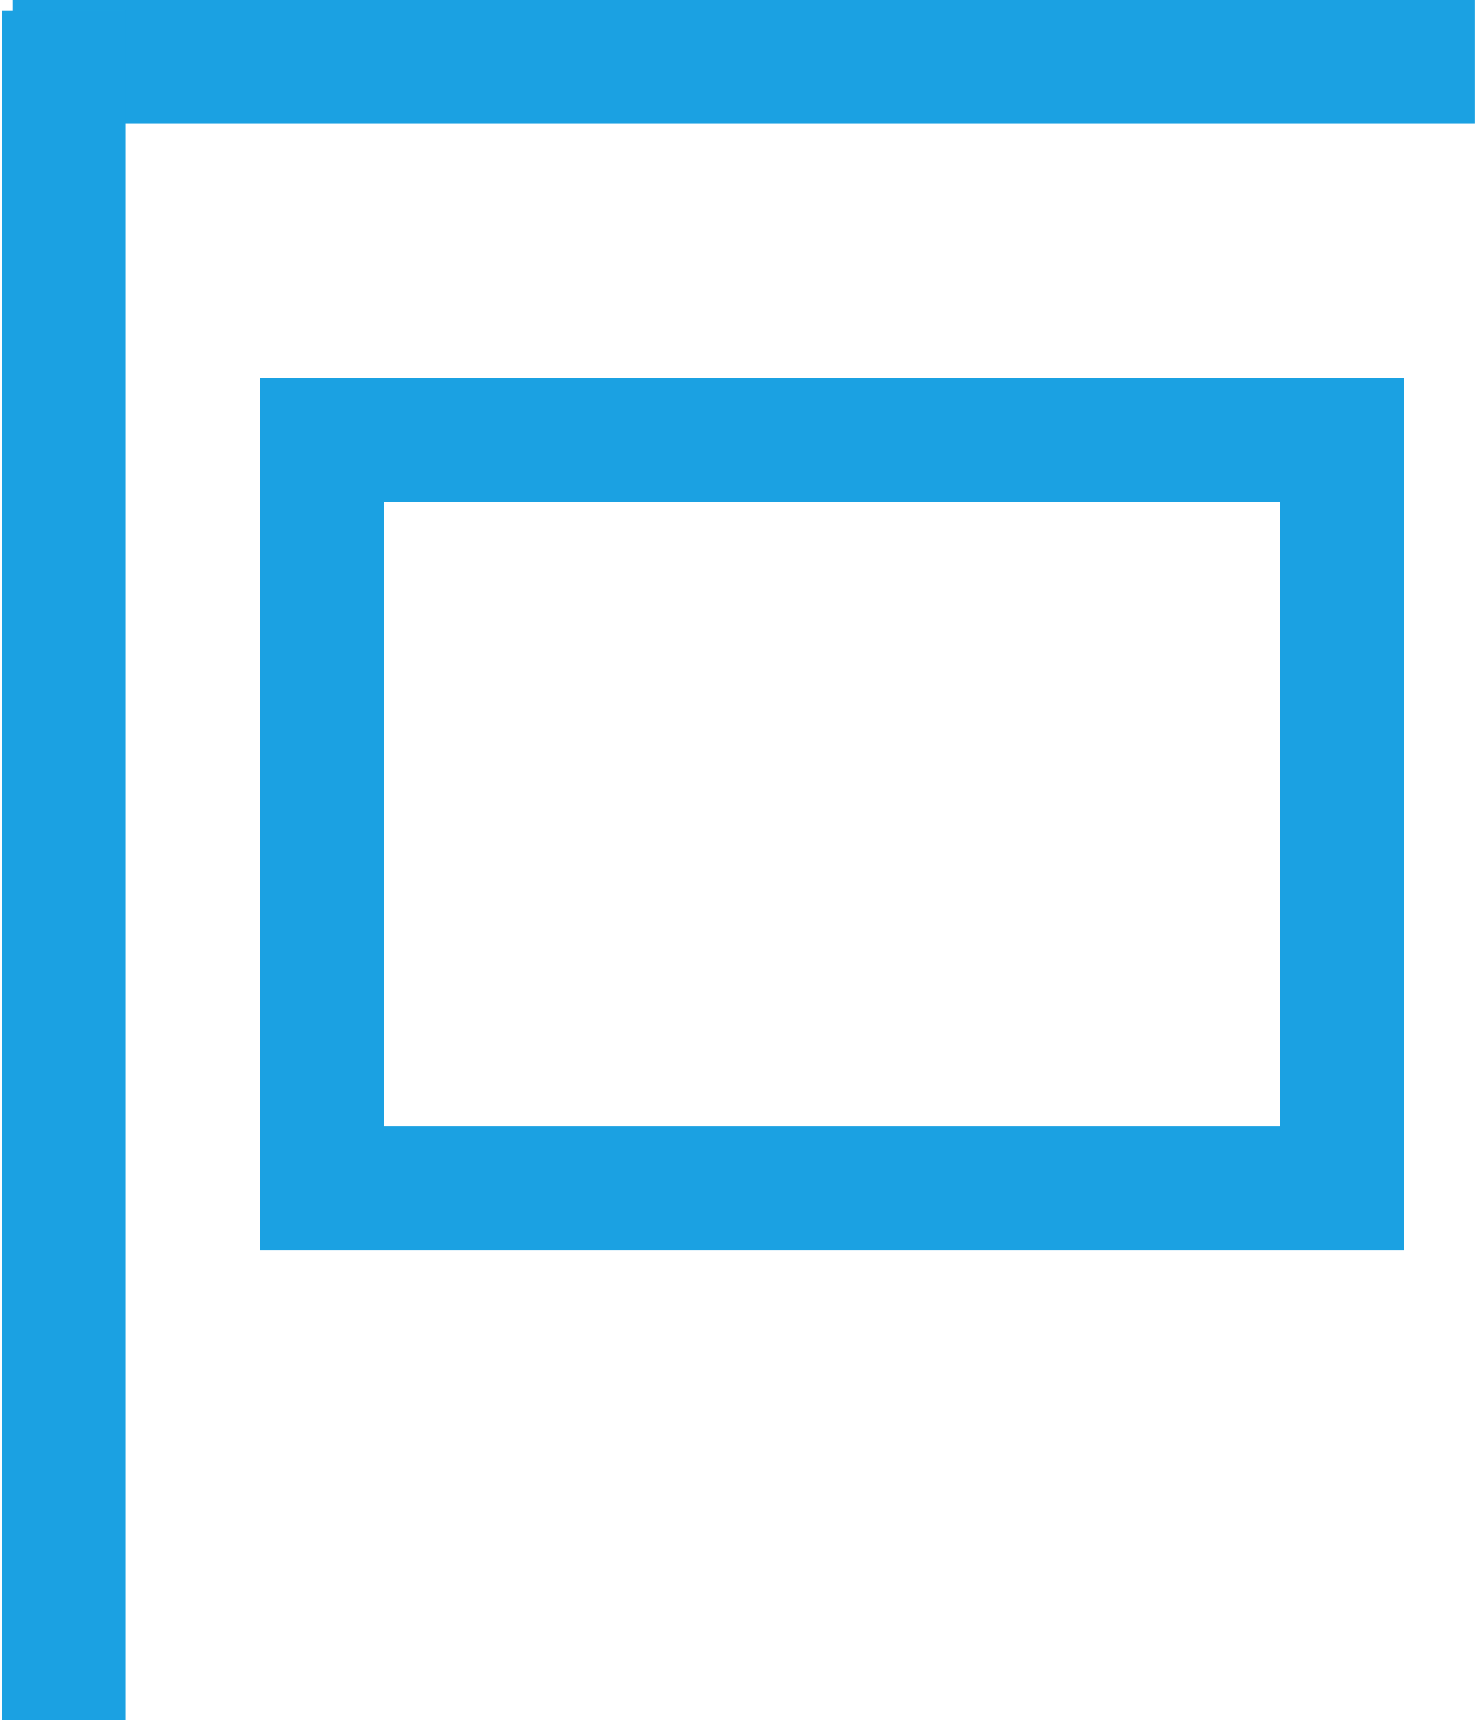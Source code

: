 <mxfile>
    <diagram id="Wa0ryjkQ2eaSxE6i8vml" name="Page-1">
        <mxGraphModel dx="1440" dy="1573" grid="1" gridSize="10" guides="1" tooltips="1" connect="1" arrows="1" fold="1" page="1" pageScale="1" pageWidth="1000" pageHeight="1000" math="0" shadow="0">
            <root>
                <mxCell id="0"/>
                <mxCell id="1" parent="0"/>
                <mxCell id="2" value="" style="rounded=0;whiteSpace=wrap;html=1;fillColor=#1ba1e2;fontColor=#ffffff;strokeColor=none;" parent="1" vertex="1">
                    <mxGeometry x="135.354" y="70" width="731.086" height="61.782" as="geometry"/>
                </mxCell>
                <mxCell id="3" value="" style="rounded=0;whiteSpace=wrap;html=1;rotation=90;fillColor=#1ba1e2;fontColor=#ffffff;strokeColor=none;" parent="1" vertex="1">
                    <mxGeometry x="-266.434" y="471.786" width="854.649" height="61.782" as="geometry"/>
                </mxCell>
                <mxCell id="8" value="" style="rounded=0;whiteSpace=wrap;html=1;strokeWidth=62;strokeColor=#1BA1E2;fillColor=none;" vertex="1" parent="1">
                    <mxGeometry x="290" y="290" width="510" height="374.06" as="geometry"/>
                </mxCell>
            </root>
        </mxGraphModel>
    </diagram>
</mxfile>